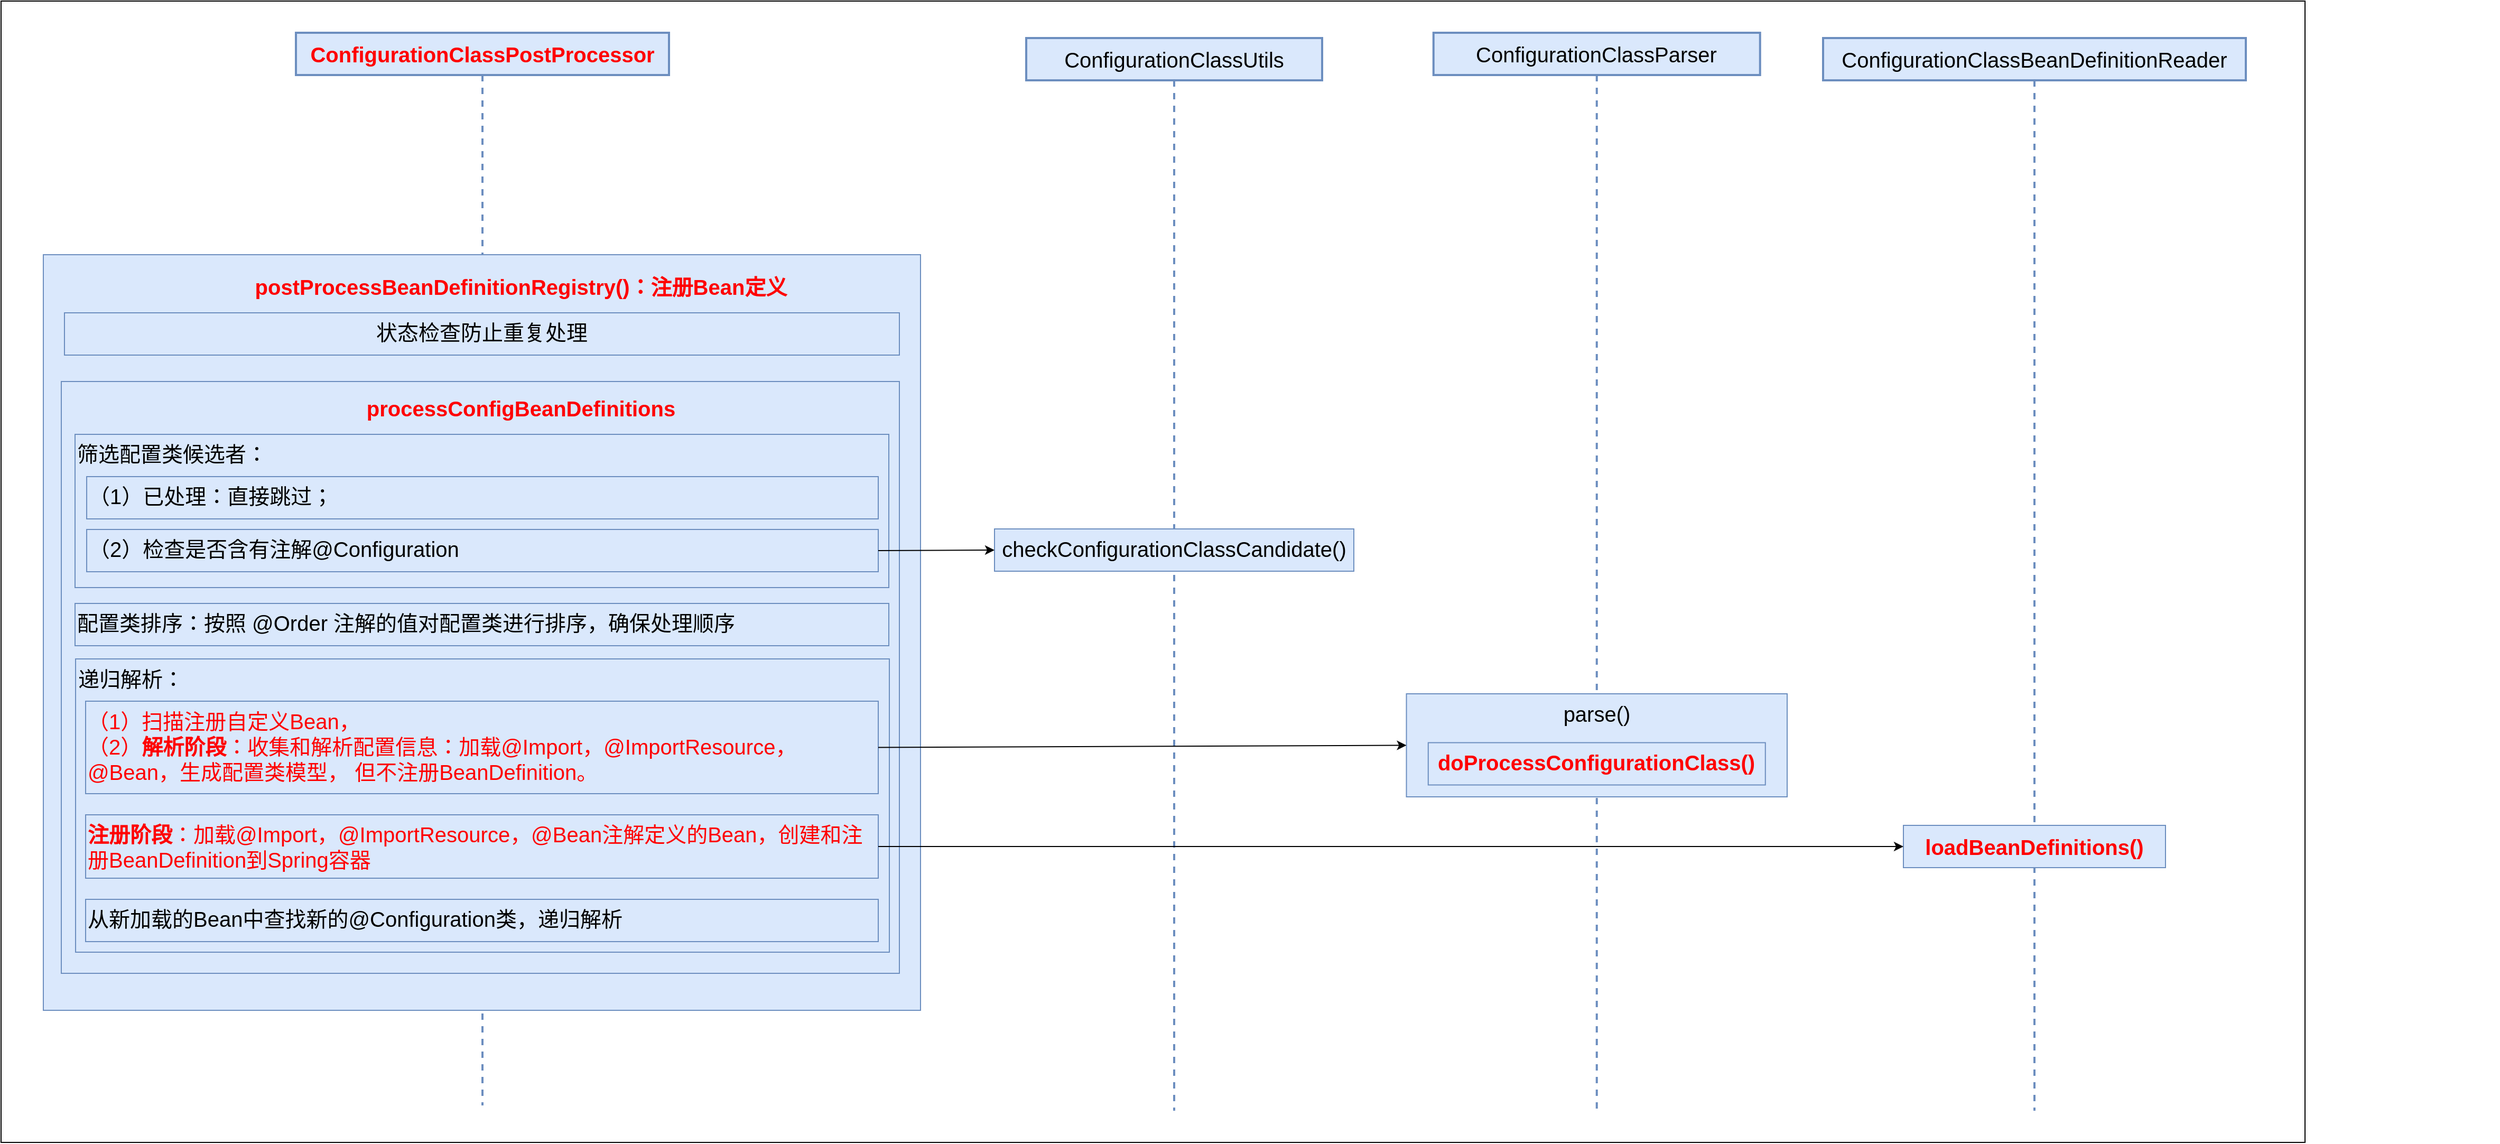 <mxfile version="28.2.7">
  <diagram name="第 1 页" id="A2wYnKDMZFF023bxGnZ8">
    <mxGraphModel dx="2180" dy="788" grid="1" gridSize="10" guides="1" tooltips="1" connect="1" arrows="1" fold="1" page="1" pageScale="1" pageWidth="827" pageHeight="1169" background="none" math="0" shadow="0">
      <root>
        <mxCell id="0" />
        <mxCell id="1" parent="0" />
        <mxCell id="X6cvTASX-SkZC92bNCEM-1" value="" style="rounded=0;html=1;labelBackgroundColor=none;labelBorderColor=none;" parent="1" vertex="1">
          <mxGeometry x="-470" y="30" width="2180" height="1080" as="geometry" />
        </mxCell>
        <mxCell id="qlxX7Fygw9MmZmLqK2NQ-1" value="&lt;b style=&quot;color: rgb(255, 0, 0); text-align: left;&quot;&gt;ConfigurationClassPostProcessor&lt;/b&gt;" style="shape=umlLifeline;perimeter=lifelinePerimeter;whiteSpace=wrap;html=1;container=1;dropTarget=0;collapsible=0;recursiveResize=0;outlineConnect=0;portConstraint=eastwest;newEdgeStyle={&quot;curved&quot;:0,&quot;rounded&quot;:0};fontSize=20;fillColor=#dae8fc;strokeColor=#6c8ebf;strokeWidth=2;fontStyle=0;fontColor=#FF0000;" parent="1" vertex="1">
          <mxGeometry x="-190.99" y="60" width="353" height="1015" as="geometry" />
        </mxCell>
        <mxCell id="tHCy42ypWK_uThyhraDl-2" value="" style="html=1;whiteSpace=wrap;fontSize=20;fillColor=#dae8fc;strokeColor=#6c8ebf;" parent="1" vertex="1">
          <mxGeometry x="-430" y="270" width="830" height="715" as="geometry" />
        </mxCell>
        <mxCell id="tHCy42ypWK_uThyhraDl-15" value="&lt;b style=&quot;color: rgb(255, 0, 0); font-size: 20px;&quot;&gt;postProcessBeanDefinitionRegistry()：注册Bean定义&lt;/b&gt;" style="text;html=1;align=center;verticalAlign=middle;whiteSpace=wrap;rounded=0;" parent="1" vertex="1">
          <mxGeometry x="-263.48" y="275" width="570" height="50" as="geometry" />
        </mxCell>
        <mxCell id="dbyZfYUz2kLOAnTONdro-5" value="状态检查防止重复处理" style="html=1;whiteSpace=wrap;fontSize=20;fillColor=#dae8fc;strokeColor=#6c8ebf;strokeWidth=1;align=center;verticalAlign=top;" parent="1" vertex="1">
          <mxGeometry x="-410" y="325" width="790" height="40" as="geometry" />
        </mxCell>
        <mxCell id="vSaTzKAQZK1o4J5muWpo-2" value="" style="html=1;whiteSpace=wrap;fontSize=20;fillColor=#dae8fc;strokeColor=#6c8ebf;strokeWidth=1;align=left;verticalAlign=top;" parent="1" vertex="1">
          <mxGeometry x="-413" y="390" width="793" height="560" as="geometry" />
        </mxCell>
        <mxCell id="vSaTzKAQZK1o4J5muWpo-3" value="ConfigurationClassParser" style="shape=umlLifeline;perimeter=lifelinePerimeter;whiteSpace=wrap;html=1;container=1;dropTarget=0;collapsible=0;recursiveResize=0;outlineConnect=0;portConstraint=eastwest;newEdgeStyle={&quot;curved&quot;:0,&quot;rounded&quot;:0};fontSize=20;fillColor=#dae8fc;strokeColor=#6c8ebf;strokeWidth=2;" parent="1" vertex="1">
          <mxGeometry x="885.38" y="60" width="309" height="1020" as="geometry" />
        </mxCell>
        <mxCell id="vSaTzKAQZK1o4J5muWpo-10" value="配置类排序：按照 @Order 注解的值对配置类进行排序，确保处理顺序" style="html=1;whiteSpace=wrap;fontSize=20;fillColor=#dae8fc;strokeColor=#6c8ebf;strokeWidth=1;align=left;verticalAlign=top;" parent="1" vertex="1">
          <mxGeometry x="-400" y="600" width="770" height="40" as="geometry" />
        </mxCell>
        <mxCell id="vSaTzKAQZK1o4J5muWpo-4" value="筛选配置类候选者：&lt;div&gt;&lt;br&gt;&lt;/div&gt;" style="html=1;whiteSpace=wrap;fontSize=20;fillColor=#dae8fc;strokeColor=#6c8ebf;strokeWidth=1;align=left;verticalAlign=top;" parent="1" vertex="1">
          <mxGeometry x="-400" y="440" width="770" height="145" as="geometry" />
        </mxCell>
        <mxCell id="7JRqVeL4GeppTC60zCPI-1" value="&lt;b&gt;&lt;font style=&quot;color: rgb(255, 0, 0);&quot;&gt;processConfigBeanDefinitions&lt;/font&gt;&lt;/b&gt;" style="text;html=1;align=center;verticalAlign=middle;whiteSpace=wrap;rounded=0;fontSize=20;" parent="1" vertex="1">
          <mxGeometry x="-129.49" y="400" width="302.01" height="30" as="geometry" />
        </mxCell>
        <mxCell id="Gnhr6QjIPVVk2-uZVCLV-2" value="parse()&lt;div&gt;&lt;br&gt;&lt;/div&gt;" style="html=1;whiteSpace=wrap;fontSize=20;fillColor=#dae8fc;strokeColor=#6c8ebf;strokeWidth=1;align=center;verticalAlign=top;" parent="1" vertex="1">
          <mxGeometry x="859.76" y="685.5" width="360.25" height="97.5" as="geometry" />
        </mxCell>
        <mxCell id="FqINS3jw6dm6_iScS9fa-4" style="edgeStyle=orthogonalEdgeStyle;rounded=0;orthogonalLoop=1;jettySize=auto;html=1;exitX=0.5;exitY=1;exitDx=0;exitDy=0;" parent="1" edge="1">
          <mxGeometry relative="1" as="geometry">
            <mxPoint x="1885" y="652.5" as="sourcePoint" />
            <mxPoint x="1885" y="652.5" as="targetPoint" />
          </mxGeometry>
        </mxCell>
        <mxCell id="O9xnDqZurU0b_SuC_hwr-2" value="（2）检查是否含有注解@Configuration" style="html=1;whiteSpace=wrap;fontSize=20;fillColor=#dae8fc;strokeColor=#6c8ebf;strokeWidth=1;align=left;verticalAlign=top;" parent="1" vertex="1">
          <mxGeometry x="-388.99" y="530" width="748.99" height="40" as="geometry" />
        </mxCell>
        <mxCell id="O9xnDqZurU0b_SuC_hwr-3" value="&lt;div&gt;（1）已处理：直接跳过；&lt;/div&gt;&lt;div&gt;&lt;br&gt;&lt;/div&gt;" style="html=1;whiteSpace=wrap;fontSize=20;fillColor=#dae8fc;strokeColor=#6c8ebf;strokeWidth=1;align=left;verticalAlign=top;" parent="1" vertex="1">
          <mxGeometry x="-388.99" y="480" width="748.99" height="40" as="geometry" />
        </mxCell>
        <mxCell id="O9xnDqZurU0b_SuC_hwr-4" value="ConfigurationClassUtils" style="shape=umlLifeline;perimeter=lifelinePerimeter;whiteSpace=wrap;html=1;container=1;dropTarget=0;collapsible=0;recursiveResize=0;outlineConnect=0;portConstraint=eastwest;newEdgeStyle={&quot;curved&quot;:0,&quot;rounded&quot;:0};fontSize=20;fillColor=#dae8fc;strokeColor=#6c8ebf;strokeWidth=2;" parent="1" vertex="1">
          <mxGeometry x="500" y="65" width="280" height="1015" as="geometry" />
        </mxCell>
        <mxCell id="O9xnDqZurU0b_SuC_hwr-5" value="checkConfigurationClassCandidate()" style="html=1;whiteSpace=wrap;fontSize=20;fillColor=#dae8fc;strokeColor=#6c8ebf;strokeWidth=1;align=center;verticalAlign=top;" parent="1" vertex="1">
          <mxGeometry x="470" y="529.5" width="340" height="40" as="geometry" />
        </mxCell>
        <mxCell id="O9xnDqZurU0b_SuC_hwr-6" value="" style="endArrow=classic;html=1;rounded=0;exitX=1;exitY=0.5;exitDx=0;exitDy=0;entryX=0;entryY=0.5;entryDx=0;entryDy=0;" parent="1" source="O9xnDqZurU0b_SuC_hwr-2" target="O9xnDqZurU0b_SuC_hwr-5" edge="1">
          <mxGeometry width="50" height="50" relative="1" as="geometry">
            <mxPoint x="640" y="460" as="sourcePoint" />
            <mxPoint x="690" y="410" as="targetPoint" />
          </mxGeometry>
        </mxCell>
        <mxCell id="O9xnDqZurU0b_SuC_hwr-12" value="ConfigurationClassBeanDefinitionReader" style="shape=umlLifeline;perimeter=lifelinePerimeter;whiteSpace=wrap;html=1;container=1;dropTarget=0;collapsible=0;recursiveResize=0;outlineConnect=0;portConstraint=eastwest;newEdgeStyle={&quot;curved&quot;:0,&quot;rounded&quot;:0};fontSize=20;fillColor=#dae8fc;strokeColor=#6c8ebf;strokeWidth=2;" parent="1" vertex="1">
          <mxGeometry x="1254" y="65" width="400" height="1015" as="geometry" />
        </mxCell>
        <mxCell id="O9xnDqZurU0b_SuC_hwr-13" value="&lt;b&gt;&lt;font style=&quot;color: rgb(255, 0, 0);&quot;&gt;loadBeanDefinitions()&lt;/font&gt;&lt;/b&gt;" style="html=1;whiteSpace=wrap;fontSize=20;fillColor=#dae8fc;strokeColor=#6c8ebf;strokeWidth=1;align=center;verticalAlign=middle;" parent="1" vertex="1">
          <mxGeometry x="1330" y="810" width="248" height="40" as="geometry" />
        </mxCell>
        <mxCell id="O9xnDqZurU0b_SuC_hwr-16" value="递归解析：&lt;div&gt;&lt;br&gt;&lt;/div&gt;" style="html=1;whiteSpace=wrap;fontSize=20;fillColor=#dae8fc;strokeColor=#6c8ebf;strokeWidth=1;align=left;verticalAlign=top;" parent="1" vertex="1">
          <mxGeometry x="-399.49" y="652.5" width="770" height="277.5" as="geometry" />
        </mxCell>
        <mxCell id="Xx49c7DH0sLKk94AYla9-7" value="&lt;font style=&quot;color: rgb(255, 0, 0);&quot;&gt;&lt;span style=&quot;text-align: center;&quot;&gt;（1）扫描注册自定义Bean，&lt;/span&gt;&lt;/font&gt;&lt;div&gt;&lt;font style=&quot;color: rgb(255, 0, 0);&quot;&gt;&lt;span style=&quot;text-align: center;&quot;&gt;（2）&lt;b&gt;解析阶段&lt;/b&gt;：&lt;/span&gt;&lt;/font&gt;&lt;font color=&quot;#ff0000&quot;&gt;收集和解析配置信息：&lt;span style=&quot;background-color: transparent;&quot;&gt;加载&lt;/span&gt;&lt;span style=&quot;background-color: transparent;&quot;&gt;@Import，&lt;/span&gt;&lt;span style=&quot;background-color: transparent;&quot;&gt;@ImportResource&lt;/span&gt;&lt;span style=&quot;background-color: transparent;&quot;&gt;，@Bean&lt;/span&gt;，生成配置类模型， 但不注册BeanDefinition。&lt;/font&gt;&lt;/div&gt;" style="html=1;whiteSpace=wrap;fontSize=20;fillColor=#dae8fc;strokeColor=#6c8ebf;strokeWidth=1;align=left;verticalAlign=top;" parent="1" vertex="1">
          <mxGeometry x="-390" y="692.5" width="750" height="87.5" as="geometry" />
        </mxCell>
        <mxCell id="O9xnDqZurU0b_SuC_hwr-10" value="&lt;div style=&quot;text-align: left;&quot;&gt;&lt;span style=&quot;background-color: transparent;&quot;&gt;&lt;b&gt;注册阶段&lt;/b&gt;：加载&lt;/span&gt;&lt;span style=&quot;background-color: transparent; text-align: left;&quot;&gt;@Import，&lt;/span&gt;&lt;span style=&quot;background-color: transparent; text-align: left;&quot;&gt;@ImportResource&lt;/span&gt;&lt;span style=&quot;background-color: transparent;&quot;&gt;，@Bean注解定义的Bean，&lt;/span&gt;&lt;span style=&quot;background-color: transparent;&quot;&gt;创建和注册BeanDefinition到Spring容器&lt;/span&gt;&lt;/div&gt;" style="html=1;whiteSpace=wrap;fontSize=20;fillColor=#dae8fc;strokeColor=#6c8ebf;strokeWidth=1;align=left;verticalAlign=top;fontColor=#FF0000;" parent="1" vertex="1">
          <mxGeometry x="-389.99" y="800" width="750" height="60" as="geometry" />
        </mxCell>
        <mxCell id="Gnhr6QjIPVVk2-uZVCLV-4" value="" style="endArrow=classic;html=1;rounded=0;exitX=1;exitY=0.5;exitDx=0;exitDy=0;entryX=0;entryY=0.5;entryDx=0;entryDy=0;" parent="1" source="Xx49c7DH0sLKk94AYla9-7" target="Gnhr6QjIPVVk2-uZVCLV-2" edge="1">
          <mxGeometry width="50" height="50" relative="1" as="geometry">
            <mxPoint x="990" y="800" as="sourcePoint" />
            <mxPoint x="1040" y="750" as="targetPoint" />
          </mxGeometry>
        </mxCell>
        <mxCell id="O9xnDqZurU0b_SuC_hwr-14" value="" style="endArrow=classic;html=1;rounded=0;exitX=1;exitY=0.5;exitDx=0;exitDy=0;entryX=0;entryY=0.5;entryDx=0;entryDy=0;" parent="1" source="O9xnDqZurU0b_SuC_hwr-10" target="O9xnDqZurU0b_SuC_hwr-13" edge="1">
          <mxGeometry width="50" height="50" relative="1" as="geometry">
            <mxPoint x="620" y="910" as="sourcePoint" />
            <mxPoint x="670" y="860" as="targetPoint" />
          </mxGeometry>
        </mxCell>
        <mxCell id="Z4DN0bF7Q7laW1QdTOCs-1" value="&lt;b&gt;&lt;font style=&quot;color: rgb(255, 0, 0);&quot;&gt;doProcessConfigurationClass()&lt;/font&gt;&lt;/b&gt;" style="html=1;whiteSpace=wrap;fontSize=20;fillColor=#dae8fc;strokeColor=#6c8ebf;strokeWidth=1;align=center;verticalAlign=top;" parent="1" vertex="1">
          <mxGeometry x="880.39" y="731.75" width="319" height="40" as="geometry" />
        </mxCell>
        <mxCell id="X6cvTASX-SkZC92bNCEM-3" value="&lt;div style=&quot;text-align: left;&quot;&gt;从新加载的Bean中查找新的&lt;span style=&quot;background-color: transparent; color: light-dark(rgb(0, 0, 0), rgb(255, 255, 255));&quot;&gt;@Configuration类，递归解析&lt;/span&gt;&lt;/div&gt;" style="html=1;whiteSpace=wrap;fontSize=20;fillColor=#dae8fc;strokeColor=#6c8ebf;strokeWidth=1;align=left;verticalAlign=top;" parent="1" vertex="1">
          <mxGeometry x="-390" y="880" width="750" height="40" as="geometry" />
        </mxCell>
      </root>
    </mxGraphModel>
  </diagram>
</mxfile>
